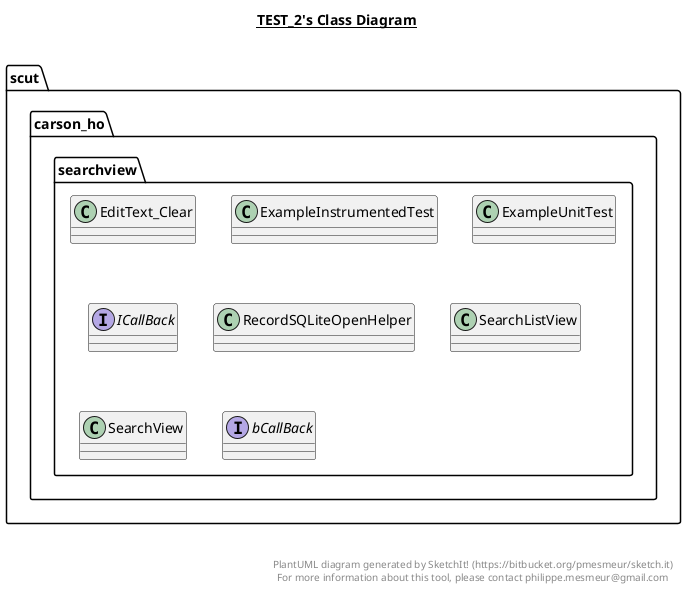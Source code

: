 @startuml

title __TEST_2's Class Diagram__\n

  namespace scut.carson_ho.searchview {
    class scut.carson_ho.searchview.EditText_Clear {
    }
  }
  

  namespace scut.carson_ho.searchview {
    class scut.carson_ho.searchview.ExampleInstrumentedTest {
    }
  }
  

  namespace scut.carson_ho.searchview {
    class scut.carson_ho.searchview.ExampleUnitTest {
    }
  }
  

  namespace scut.carson_ho.searchview {
    interface scut.carson_ho.searchview.ICallBack {
    }
  }
  

  namespace scut.carson_ho.searchview {
    class scut.carson_ho.searchview.RecordSQLiteOpenHelper {
    }
  }
  

  namespace scut.carson_ho.searchview {
    class scut.carson_ho.searchview.SearchListView {
    }
  }
  

  namespace scut.carson_ho.searchview {
    class scut.carson_ho.searchview.SearchView {
    }
  }
  

  namespace scut.carson_ho.searchview {
    interface scut.carson_ho.searchview.bCallBack {
    }
  }
  



right footer


PlantUML diagram generated by SketchIt! (https://bitbucket.org/pmesmeur/sketch.it)
For more information about this tool, please contact philippe.mesmeur@gmail.com
endfooter

@enduml
